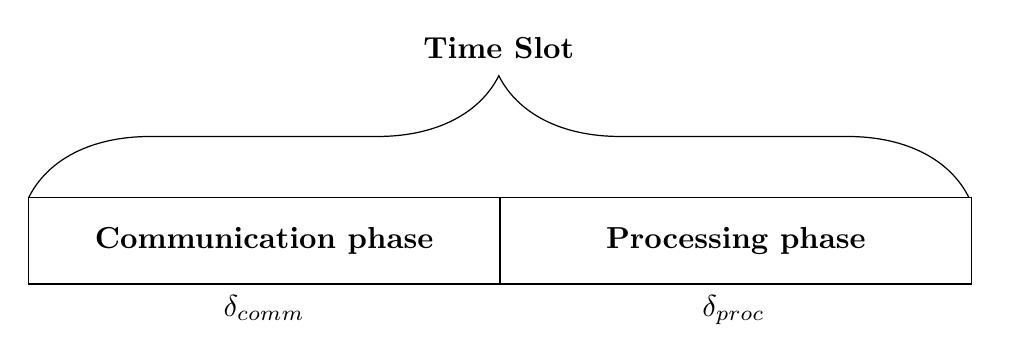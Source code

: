 \resizebox{1\textwidth}{!}{%
\begin{tikzpicture}[scale=\textwidth]
\node[draw, align = center, 
		minimum width=0.45\textwidth, 
		minimum height=10mm,
		label=below:$\delta_{comm}$] 
	(communicating) at (0,0)
	{\textbf{Communication phase}};
\node[draw, right = 0cm of communicating,
		minimum width=0.45\textwidth, 
		minimum height=10mm,
		label=below:$\delta_{proc}$]
	(processing)
	{\textbf{Processing phase}};

\draw [decoration={brace, amplitude=+40pt}, decorate]
    (communicating.north west) -- (processing.north east) node [black,midway,above=+42pt] 
    {\textbf{Time Slot}};	
\end{tikzpicture}
}%
